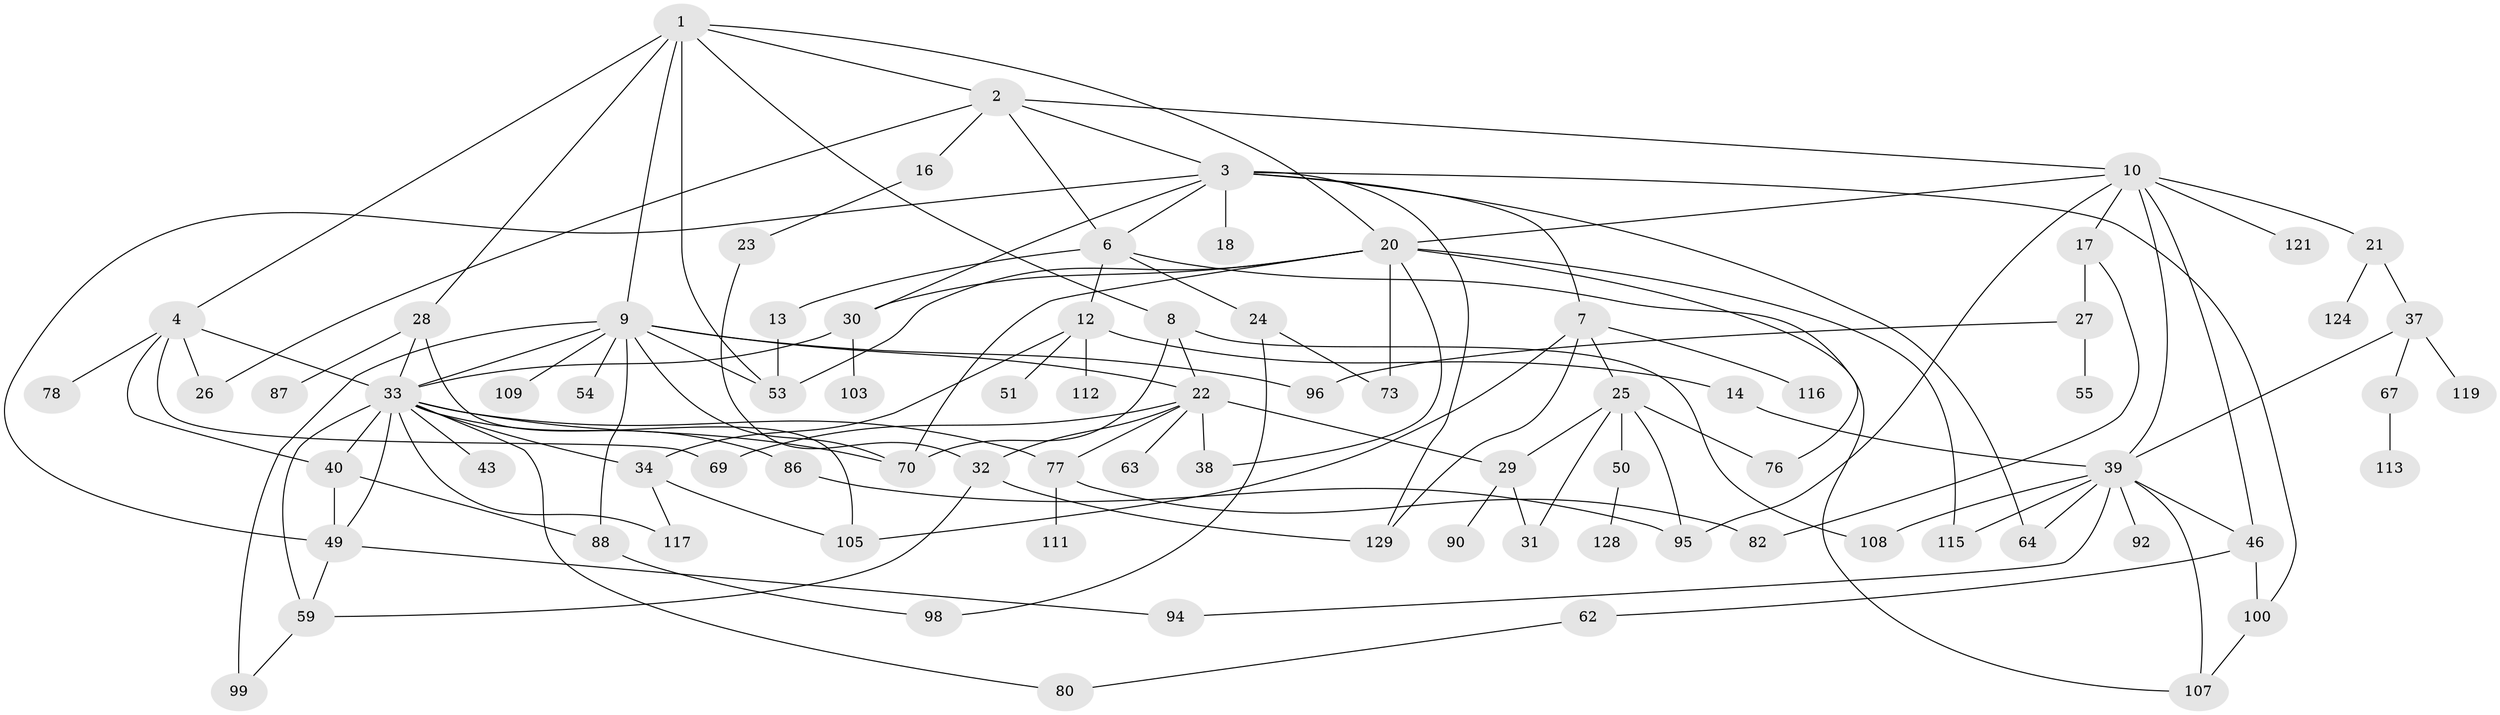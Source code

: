 // original degree distribution, {7: 0.0364963503649635, 5: 0.051094890510948905, 9: 0.0072992700729927005, 6: 0.021897810218978103, 3: 0.1678832116788321, 4: 0.1386861313868613, 8: 0.014598540145985401, 2: 0.29927007299270075, 1: 0.26277372262773724}
// Generated by graph-tools (version 1.1) at 2025/16/03/04/25 18:16:48]
// undirected, 82 vertices, 132 edges
graph export_dot {
graph [start="1"]
  node [color=gray90,style=filled];
  1;
  2 [super="+5"];
  3;
  4;
  6 [super="+84"];
  7 [super="+19"];
  8;
  9 [super="+41+106+11+104"];
  10;
  12;
  13 [super="+15"];
  14 [super="+66"];
  16;
  17;
  18 [super="+57"];
  20 [super="+85+35"];
  21 [super="+101"];
  22;
  23;
  24;
  25 [super="+135+44"];
  26;
  27;
  28 [super="+114"];
  29 [super="+79"];
  30 [super="+47"];
  31 [super="+81"];
  32 [super="+42"];
  33 [super="+60+61"];
  34 [super="+56+68"];
  37 [super="+74"];
  38;
  39 [super="+45+48"];
  40 [super="+58"];
  43;
  46 [super="+125"];
  49;
  50;
  51;
  53 [super="+133+110"];
  54 [super="+65"];
  55;
  59;
  62 [super="+123"];
  63;
  64 [super="+130"];
  67;
  69;
  70;
  73;
  76;
  77;
  78;
  80;
  82 [super="+102"];
  86 [super="+93"];
  87;
  88 [super="+91"];
  90;
  92;
  94;
  95;
  96;
  98;
  99;
  100;
  103;
  105;
  107;
  108;
  109;
  111;
  112;
  113;
  115;
  116;
  117;
  119;
  121;
  124;
  128;
  129 [super="+136"];
  1 -- 2;
  1 -- 4;
  1 -- 8;
  1 -- 9;
  1 -- 28;
  1 -- 53;
  1 -- 20;
  2 -- 3;
  2 -- 10;
  2 -- 26;
  2 -- 16;
  2 -- 6;
  3 -- 6;
  3 -- 7;
  3 -- 18;
  3 -- 30;
  3 -- 49;
  3 -- 100;
  3 -- 64;
  3 -- 129;
  4 -- 40;
  4 -- 69;
  4 -- 78;
  4 -- 26;
  4 -- 33;
  6 -- 12;
  6 -- 13;
  6 -- 24;
  6 -- 107;
  7 -- 25;
  7 -- 116;
  7 -- 105;
  7 -- 129;
  8 -- 22;
  8 -- 108;
  8 -- 70;
  9 -- 70;
  9 -- 22;
  9 -- 88;
  9 -- 54;
  9 -- 33;
  9 -- 96;
  9 -- 109;
  9 -- 99;
  9 -- 53;
  10 -- 17;
  10 -- 20;
  10 -- 21;
  10 -- 39;
  10 -- 46;
  10 -- 121;
  10 -- 95;
  12 -- 14;
  12 -- 34;
  12 -- 51;
  12 -- 112;
  13 -- 53;
  14 -- 39;
  16 -- 23;
  17 -- 27;
  17 -- 82;
  20 -- 115;
  20 -- 53;
  20 -- 70;
  20 -- 38;
  20 -- 73;
  20 -- 76;
  20 -- 30;
  21 -- 37;
  21 -- 124;
  22 -- 29;
  22 -- 38;
  22 -- 63;
  22 -- 77;
  22 -- 69;
  22 -- 32;
  23 -- 32;
  24 -- 98;
  24 -- 73;
  25 -- 31;
  25 -- 95;
  25 -- 50;
  25 -- 76;
  25 -- 29;
  27 -- 55;
  27 -- 96;
  28 -- 87;
  28 -- 105;
  28 -- 33;
  29 -- 90;
  29 -- 31;
  30 -- 33;
  30 -- 103;
  32 -- 129;
  32 -- 59;
  33 -- 43;
  33 -- 80;
  33 -- 117 [weight=2];
  33 -- 40;
  33 -- 86;
  33 -- 59;
  33 -- 34;
  33 -- 49;
  33 -- 70;
  33 -- 77;
  34 -- 117;
  34 -- 105;
  37 -- 67;
  37 -- 119;
  37 -- 39;
  39 -- 64;
  39 -- 92;
  39 -- 108;
  39 -- 115;
  39 -- 94;
  39 -- 107;
  39 -- 46;
  40 -- 49;
  40 -- 88;
  46 -- 62;
  46 -- 100;
  49 -- 94;
  49 -- 59;
  50 -- 128;
  59 -- 99;
  62 -- 80;
  67 -- 113;
  77 -- 82;
  77 -- 111;
  86 -- 95;
  88 -- 98;
  100 -- 107;
}
